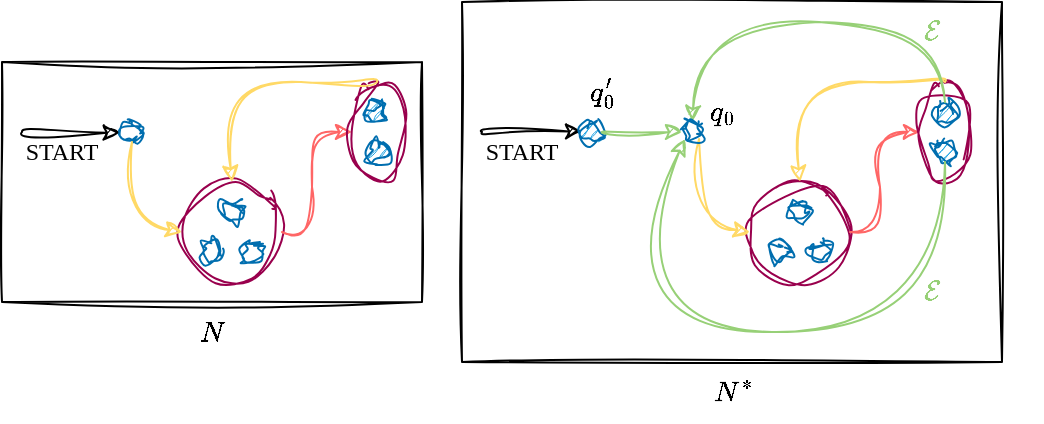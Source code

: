 <mxfile version="28.1.2">
  <diagram name="Pagina-1" id="MN7WsSKvXLgIGYer2BLl">
    <mxGraphModel dx="556" dy="389" grid="1" gridSize="10" guides="1" tooltips="1" connect="1" arrows="1" fold="1" page="1" pageScale="1" pageWidth="827" pageHeight="1169" math="1" shadow="0">
      <root>
        <mxCell id="0" />
        <mxCell id="1" parent="0" />
        <mxCell id="ddl-roebjKmBMkPWHnF6-1" value="" style="ellipse;whiteSpace=wrap;html=1;fillColor=none;fontColor=#ffffff;strokeColor=#006EAF;sketch=1;curveFitting=1;jiggle=2;" parent="1" vertex="1">
          <mxGeometry x="270" y="350" width="10" height="10" as="geometry" />
        </mxCell>
        <mxCell id="61cGgM1Lmk8JUmtUeZvV-2" value="" style="curved=1;endArrow=classic;html=1;rounded=0;entryX=-0.117;entryY=0.538;entryDx=0;entryDy=0;sketch=1;curveFitting=1;jiggle=2;entryPerimeter=0;" parent="1" target="ddl-roebjKmBMkPWHnF6-1" edge="1">
          <mxGeometry width="50" height="50" relative="1" as="geometry">
            <mxPoint x="220" y="355" as="sourcePoint" />
            <mxPoint x="260" y="349.67" as="targetPoint" />
            <Array as="points" />
          </mxGeometry>
        </mxCell>
        <mxCell id="61cGgM1Lmk8JUmtUeZvV-3" value="&lt;font&gt;START&lt;/font&gt;" style="text;html=1;align=center;verticalAlign=middle;whiteSpace=wrap;rounded=0;fontFamily=Comic Sans MS;" parent="1" vertex="1">
          <mxGeometry x="210" y="350" width="60" height="30" as="geometry" />
        </mxCell>
        <mxCell id="jqbja9KTDnkAdjI2LqNx-1" value="" style="ellipse;whiteSpace=wrap;html=1;fillColor=none;fontColor=#ffffff;strokeColor=#006EAF;sketch=1;curveFitting=1;jiggle=2;" parent="1" vertex="1">
          <mxGeometry x="310" y="410" width="10" height="10" as="geometry" />
        </mxCell>
        <mxCell id="jqbja9KTDnkAdjI2LqNx-2" value="" style="ellipse;whiteSpace=wrap;html=1;fillColor=none;fontColor=#ffffff;strokeColor=#006EAF;sketch=1;curveFitting=1;jiggle=2;" parent="1" vertex="1">
          <mxGeometry x="330" y="410" width="10" height="10" as="geometry" />
        </mxCell>
        <mxCell id="jqbja9KTDnkAdjI2LqNx-3" value="" style="ellipse;whiteSpace=wrap;html=1;fillColor=none;fontColor=#ffffff;strokeColor=#006EAF;sketch=1;curveFitting=1;jiggle=2;" parent="1" vertex="1">
          <mxGeometry x="320" y="390" width="10" height="10" as="geometry" />
        </mxCell>
        <mxCell id="jqbja9KTDnkAdjI2LqNx-5" value="" style="ellipse;whiteSpace=wrap;html=1;fillColor=#1ba1e2;fontColor=#ffffff;strokeColor=#006EAF;sketch=1;curveFitting=1;jiggle=2;" parent="1" vertex="1">
          <mxGeometry x="392.5" y="360" width="10" height="10" as="geometry" />
        </mxCell>
        <mxCell id="jqbja9KTDnkAdjI2LqNx-6" value="" style="ellipse;whiteSpace=wrap;html=1;fillColor=#1ba1e2;fontColor=#ffffff;strokeColor=#006EAF;sketch=1;curveFitting=1;jiggle=2;" parent="1" vertex="1">
          <mxGeometry x="392.5" y="340" width="10" height="10" as="geometry" />
        </mxCell>
        <mxCell id="jqbja9KTDnkAdjI2LqNx-7" value="" style="rounded=0;whiteSpace=wrap;html=1;fillColor=none;sketch=1;curveFitting=1;jiggle=2;" parent="1" vertex="1">
          <mxGeometry x="210" y="320" width="210" height="120" as="geometry" />
        </mxCell>
        <mxCell id="jqbja9KTDnkAdjI2LqNx-8" value="$$N$$" style="text;html=1;align=center;verticalAlign=middle;resizable=0;points=[];autosize=1;strokeColor=none;fillColor=none;" parent="1" vertex="1">
          <mxGeometry x="285" y="440" width="60" height="30" as="geometry" />
        </mxCell>
        <mxCell id="jqbja9KTDnkAdjI2LqNx-10" value="" style="ellipse;whiteSpace=wrap;html=1;fillColor=none;fontColor=#ffffff;strokeColor=#99004D;sketch=1;curveFitting=1;jiggle=2;" parent="1" vertex="1">
          <mxGeometry x="300" y="380" width="50" height="50" as="geometry" />
        </mxCell>
        <mxCell id="jqbja9KTDnkAdjI2LqNx-11" value="" style="curved=1;endArrow=classic;html=1;rounded=0;entryX=0;entryY=0.5;entryDx=0;entryDy=0;sketch=1;curveFitting=1;jiggle=2;exitX=0.5;exitY=1;exitDx=0;exitDy=0;flowAnimation=0;strokeColor=#FFD966;" parent="1" source="ddl-roebjKmBMkPWHnF6-1" target="jqbja9KTDnkAdjI2LqNx-10" edge="1">
          <mxGeometry width="50" height="50" relative="1" as="geometry">
            <mxPoint x="270" y="400" as="sourcePoint" />
            <mxPoint x="319" y="400" as="targetPoint" />
            <Array as="points">
              <mxPoint x="270" y="400" />
            </Array>
          </mxGeometry>
        </mxCell>
        <mxCell id="jqbja9KTDnkAdjI2LqNx-12" value="" style="curved=1;endArrow=classic;html=1;rounded=0;sketch=1;curveFitting=1;jiggle=2;exitX=1;exitY=0.5;exitDx=0;exitDy=0;entryX=0;entryY=0.5;entryDx=0;entryDy=0;strokeColor=light-dark(#FF6666,#FFD966);" parent="1" source="jqbja9KTDnkAdjI2LqNx-10" target="jqbja9KTDnkAdjI2LqNx-13" edge="1">
          <mxGeometry width="50" height="50" relative="1" as="geometry">
            <mxPoint x="375" y="380" as="sourcePoint" />
            <mxPoint x="350" y="350" as="targetPoint" />
            <Array as="points">
              <mxPoint x="370" y="410" />
              <mxPoint x="360" y="355" />
            </Array>
          </mxGeometry>
        </mxCell>
        <mxCell id="jqbja9KTDnkAdjI2LqNx-13" value="" style="ellipse;whiteSpace=wrap;html=1;fillColor=none;fontColor=#ffffff;strokeColor=#99004D;sketch=1;curveFitting=1;jiggle=2;" parent="1" vertex="1">
          <mxGeometry x="385" y="330" width="25" height="50" as="geometry" />
        </mxCell>
        <mxCell id="jqbja9KTDnkAdjI2LqNx-15" value="" style="curved=1;endArrow=classic;html=1;rounded=0;sketch=1;curveFitting=1;jiggle=2;exitX=0.5;exitY=0;exitDx=0;exitDy=0;entryX=0.5;entryY=0;entryDx=0;entryDy=0;strokeColor=#FFD966;" parent="1" source="jqbja9KTDnkAdjI2LqNx-13" target="jqbja9KTDnkAdjI2LqNx-10" edge="1">
          <mxGeometry width="50" height="50" relative="1" as="geometry">
            <mxPoint x="379" y="325" as="sourcePoint" />
            <mxPoint x="414" y="275" as="targetPoint" />
            <Array as="points">
              <mxPoint x="399" y="330" />
              <mxPoint x="320" y="330" />
            </Array>
          </mxGeometry>
        </mxCell>
        <mxCell id="jqbja9KTDnkAdjI2LqNx-25" value="$$N^{*}$$" style="text;html=1;align=center;verticalAlign=middle;resizable=0;points=[];autosize=1;strokeColor=none;fillColor=none;" parent="1" vertex="1">
          <mxGeometry x="535" y="470" width="80" height="30" as="geometry" />
        </mxCell>
        <mxCell id="jqbja9KTDnkAdjI2LqNx-40" value="" style="ellipse;whiteSpace=wrap;html=1;fillColor=none;fontColor=#ffffff;strokeColor=#006EAF;sketch=1;curveFitting=1;jiggle=2;" parent="1" vertex="1">
          <mxGeometry x="594" y="410" width="10" height="10" as="geometry" />
        </mxCell>
        <mxCell id="jqbja9KTDnkAdjI2LqNx-41" value="" style="ellipse;whiteSpace=wrap;html=1;fillColor=none;fontColor=#ffffff;strokeColor=#006EAF;sketch=1;curveFitting=1;jiggle=2;" parent="1" vertex="1">
          <mxGeometry x="614" y="410" width="10" height="10" as="geometry" />
        </mxCell>
        <mxCell id="jqbja9KTDnkAdjI2LqNx-42" value="" style="ellipse;whiteSpace=wrap;html=1;fillColor=none;fontColor=#ffffff;strokeColor=#006EAF;sketch=1;curveFitting=1;jiggle=2;" parent="1" vertex="1">
          <mxGeometry x="604" y="390" width="10" height="10" as="geometry" />
        </mxCell>
        <mxCell id="jqbja9KTDnkAdjI2LqNx-43" value="" style="ellipse;whiteSpace=wrap;html=1;fillColor=#1ba1e2;fontColor=#ffffff;strokeColor=#006EAF;sketch=1;curveFitting=1;jiggle=2;" parent="1" vertex="1">
          <mxGeometry x="676.5" y="360" width="10" height="10" as="geometry" />
        </mxCell>
        <mxCell id="jqbja9KTDnkAdjI2LqNx-44" value="" style="ellipse;whiteSpace=wrap;html=1;fillColor=#1ba1e2;fontColor=#ffffff;strokeColor=#006EAF;sketch=1;curveFitting=1;jiggle=2;" parent="1" vertex="1">
          <mxGeometry x="676.5" y="340" width="10" height="10" as="geometry" />
        </mxCell>
        <mxCell id="jqbja9KTDnkAdjI2LqNx-46" value="" style="ellipse;whiteSpace=wrap;html=1;fillColor=none;fontColor=#ffffff;strokeColor=#99004D;sketch=1;curveFitting=1;jiggle=2;" parent="1" vertex="1">
          <mxGeometry x="584" y="380" width="50" height="50" as="geometry" />
        </mxCell>
        <mxCell id="jqbja9KTDnkAdjI2LqNx-47" value="" style="curved=1;endArrow=classic;html=1;rounded=0;entryX=0;entryY=0.5;entryDx=0;entryDy=0;sketch=1;curveFitting=1;jiggle=2;exitX=1;exitY=1;exitDx=0;exitDy=0;flowAnimation=0;strokeColor=#FFD966;" parent="1" source="4vy8X6Yie3YPQdQlvo9l-7" target="jqbja9KTDnkAdjI2LqNx-46" edge="1">
          <mxGeometry width="50" height="50" relative="1" as="geometry">
            <mxPoint x="559" y="360" as="sourcePoint" />
            <mxPoint x="603" y="400" as="targetPoint" />
            <Array as="points">
              <mxPoint x="554" y="400" />
            </Array>
          </mxGeometry>
        </mxCell>
        <mxCell id="jqbja9KTDnkAdjI2LqNx-48" value="" style="curved=1;endArrow=classic;html=1;rounded=0;sketch=1;curveFitting=1;jiggle=2;exitX=1;exitY=0.5;exitDx=0;exitDy=0;entryX=0;entryY=0.5;entryDx=0;entryDy=0;strokeColor=light-dark(#FF6666,#FFD966);" parent="1" source="jqbja9KTDnkAdjI2LqNx-46" target="jqbja9KTDnkAdjI2LqNx-49" edge="1">
          <mxGeometry width="50" height="50" relative="1" as="geometry">
            <mxPoint x="659" y="380" as="sourcePoint" />
            <mxPoint x="634" y="350" as="targetPoint" />
            <Array as="points">
              <mxPoint x="654" y="410" />
              <mxPoint x="644" y="355" />
            </Array>
          </mxGeometry>
        </mxCell>
        <mxCell id="jqbja9KTDnkAdjI2LqNx-49" value="" style="ellipse;whiteSpace=wrap;html=1;fillColor=none;fontColor=#ffffff;strokeColor=#99004D;sketch=1;curveFitting=1;jiggle=2;noLabel=0;shadow=0;" parent="1" vertex="1">
          <mxGeometry x="669" y="330" width="25" height="50" as="geometry" />
        </mxCell>
        <mxCell id="jqbja9KTDnkAdjI2LqNx-50" value="" style="curved=1;endArrow=classic;html=1;rounded=0;sketch=1;curveFitting=1;jiggle=2;exitX=0.5;exitY=0;exitDx=0;exitDy=0;entryX=0.5;entryY=0;entryDx=0;entryDy=0;strokeColor=#FFD966;" parent="1" source="jqbja9KTDnkAdjI2LqNx-49" target="jqbja9KTDnkAdjI2LqNx-46" edge="1">
          <mxGeometry width="50" height="50" relative="1" as="geometry">
            <mxPoint x="663" y="325" as="sourcePoint" />
            <mxPoint x="698" y="275" as="targetPoint" />
            <Array as="points">
              <mxPoint x="683" y="330" />
              <mxPoint x="604" y="330" />
            </Array>
          </mxGeometry>
        </mxCell>
        <mxCell id="jqbja9KTDnkAdjI2LqNx-52" value="" style="curved=1;endArrow=classic;html=1;rounded=0;entryX=0;entryY=0.5;entryDx=0;entryDy=0;sketch=1;curveFitting=1;jiggle=2;" parent="1" edge="1">
          <mxGeometry width="50" height="50" relative="1" as="geometry">
            <mxPoint x="450" y="355" as="sourcePoint" />
            <mxPoint x="500.0" y="354.74" as="targetPoint" />
            <Array as="points" />
          </mxGeometry>
        </mxCell>
        <mxCell id="jqbja9KTDnkAdjI2LqNx-53" value="&lt;font&gt;START&lt;/font&gt;" style="text;html=1;align=center;verticalAlign=middle;whiteSpace=wrap;rounded=0;fontFamily=Comic Sans MS;" parent="1" vertex="1">
          <mxGeometry x="440" y="350" width="60" height="30" as="geometry" />
        </mxCell>
        <mxCell id="4vy8X6Yie3YPQdQlvo9l-2" value="" style="ellipse;whiteSpace=wrap;html=1;fillColor=#1ba1e2;fontColor=#ffffff;strokeColor=#006EAF;sketch=1;curveFitting=1;jiggle=2;" parent="1" vertex="1">
          <mxGeometry x="500" y="350" width="10" height="10" as="geometry" />
        </mxCell>
        <mxCell id="4vy8X6Yie3YPQdQlvo9l-3" value="" style="curved=1;endArrow=classic;html=1;rounded=0;sketch=1;curveFitting=1;jiggle=2;entryX=0;entryY=1;entryDx=0;entryDy=0;strokeColor=light-dark(#97D077,#97D077);exitX=0.5;exitY=1;exitDx=0;exitDy=0;" parent="1" source="jqbja9KTDnkAdjI2LqNx-43" target="4vy8X6Yie3YPQdQlvo9l-7" edge="1">
          <mxGeometry width="50" height="50" relative="1" as="geometry">
            <mxPoint x="680" y="400" as="sourcePoint" />
            <mxPoint x="555.464" y="358.536" as="targetPoint" />
            <Array as="points">
              <mxPoint x="680" y="460" />
              <mxPoint x="510" y="450" />
            </Array>
          </mxGeometry>
        </mxCell>
        <mxCell id="4vy8X6Yie3YPQdQlvo9l-4" value="" style="curved=1;endArrow=classic;html=1;rounded=0;sketch=1;curveFitting=1;jiggle=2;strokeColor=light-dark(#97D077,#97D077);entryX=0.5;entryY=0;entryDx=0;entryDy=0;exitX=0.5;exitY=0;exitDx=0;exitDy=0;" parent="1" source="jqbja9KTDnkAdjI2LqNx-44" target="4vy8X6Yie3YPQdQlvo9l-7" edge="1">
          <mxGeometry width="50" height="50" relative="1" as="geometry">
            <mxPoint x="680" y="340" as="sourcePoint" />
            <mxPoint x="559" y="350" as="targetPoint" />
            <Array as="points">
              <mxPoint x="678" y="300" />
              <mxPoint x="559" y="300" />
            </Array>
          </mxGeometry>
        </mxCell>
        <mxCell id="4vy8X6Yie3YPQdQlvo9l-5" value="" style="curved=1;endArrow=classic;html=1;rounded=0;entryX=0;entryY=0.5;entryDx=0;entryDy=0;sketch=1;curveFitting=1;jiggle=2;exitX=1;exitY=0.5;exitDx=0;exitDy=0;strokeColor=light-dark(#97D077,#97D077);" parent="1" source="4vy8X6Yie3YPQdQlvo9l-2" target="4vy8X6Yie3YPQdQlvo9l-7" edge="1">
          <mxGeometry width="50" height="50" relative="1" as="geometry">
            <mxPoint x="440" y="380" as="sourcePoint" />
            <mxPoint x="554" y="355" as="targetPoint" />
            <Array as="points" />
          </mxGeometry>
        </mxCell>
        <mxCell id="4vy8X6Yie3YPQdQlvo9l-7" value="" style="ellipse;whiteSpace=wrap;html=1;fillColor=none;fontColor=#ffffff;strokeColor=#006EAF;sketch=1;curveFitting=1;jiggle=2;" parent="1" vertex="1">
          <mxGeometry x="550" y="350" width="10" height="10" as="geometry" />
        </mxCell>
        <mxCell id="4vy8X6Yie3YPQdQlvo9l-9" value="" style="rounded=0;whiteSpace=wrap;html=1;fillColor=none;sketch=1;curveFitting=1;jiggle=2;" parent="1" vertex="1">
          <mxGeometry x="440" y="290" width="270" height="180" as="geometry" />
        </mxCell>
        <mxCell id="4vy8X6Yie3YPQdQlvo9l-10" value="&lt;font style=&quot;color: rgb(151, 208, 119);&quot;&gt;$$\mathcal{E}$$&lt;/font&gt;" style="text;html=1;align=center;verticalAlign=middle;resizable=0;points=[];autosize=1;strokeColor=none;fillColor=none;gradientColor=none;" parent="1" vertex="1">
          <mxGeometry x="620" y="420" width="110" height="30" as="geometry" />
        </mxCell>
        <mxCell id="4vy8X6Yie3YPQdQlvo9l-12" value="&lt;font style=&quot;color: rgb(151, 208, 119);&quot;&gt;$$\mathcal{E}$$&lt;/font&gt;" style="text;html=1;align=center;verticalAlign=middle;resizable=0;points=[];autosize=1;strokeColor=none;fillColor=none;gradientColor=none;" parent="1" vertex="1">
          <mxGeometry x="620" y="290" width="110" height="30" as="geometry" />
        </mxCell>
        <mxCell id="FBAvpaE2n-gx7QAej_Ah-1" value="$$q_{0}&#39;$$" style="text;html=1;align=center;verticalAlign=middle;resizable=0;points=[];autosize=1;strokeColor=none;fillColor=none;" vertex="1" parent="1">
          <mxGeometry x="470" y="320" width="80" height="30" as="geometry" />
        </mxCell>
        <mxCell id="FBAvpaE2n-gx7QAej_Ah-2" value="$$q_{0}$$" style="text;html=1;align=center;verticalAlign=middle;resizable=0;points=[];autosize=1;strokeColor=none;fillColor=none;" vertex="1" parent="1">
          <mxGeometry x="530" y="330" width="80" height="30" as="geometry" />
        </mxCell>
      </root>
    </mxGraphModel>
  </diagram>
</mxfile>
